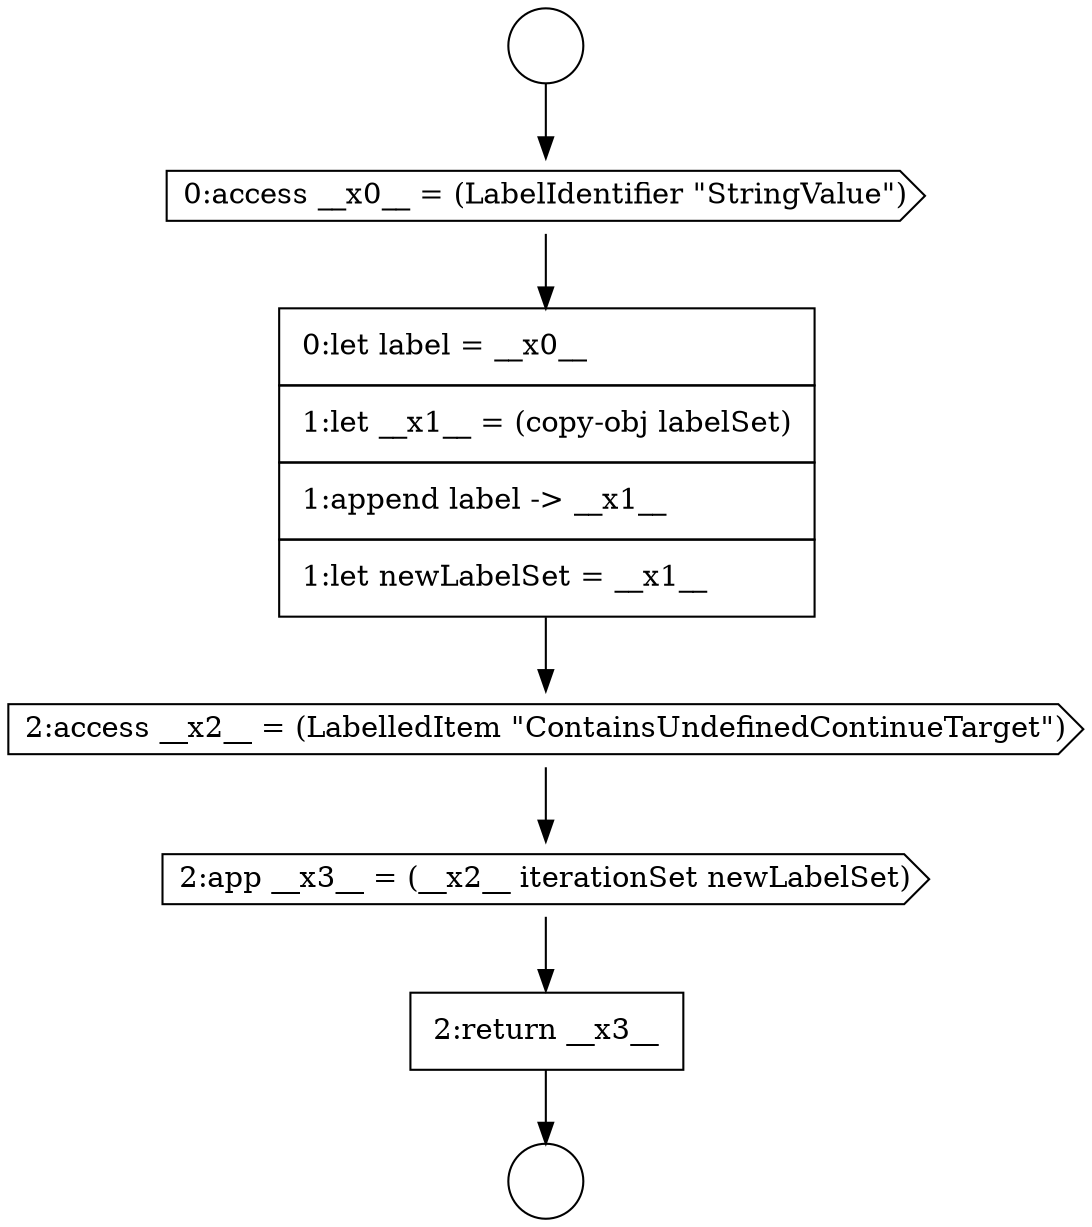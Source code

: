 digraph {
  node7396 [shape=circle label=" " color="black" fillcolor="white" style=filled]
  node7400 [shape=cds, label=<<font color="black">2:access __x2__ = (LabelledItem &quot;ContainsUndefinedContinueTarget&quot;)</font>> color="black" fillcolor="white" style=filled]
  node7401 [shape=cds, label=<<font color="black">2:app __x3__ = (__x2__ iterationSet newLabelSet)</font>> color="black" fillcolor="white" style=filled]
  node7397 [shape=circle label=" " color="black" fillcolor="white" style=filled]
  node7398 [shape=cds, label=<<font color="black">0:access __x0__ = (LabelIdentifier &quot;StringValue&quot;)</font>> color="black" fillcolor="white" style=filled]
  node7399 [shape=none, margin=0, label=<<font color="black">
    <table border="0" cellborder="1" cellspacing="0" cellpadding="10">
      <tr><td align="left">0:let label = __x0__</td></tr>
      <tr><td align="left">1:let __x1__ = (copy-obj labelSet)</td></tr>
      <tr><td align="left">1:append label -&gt; __x1__</td></tr>
      <tr><td align="left">1:let newLabelSet = __x1__</td></tr>
    </table>
  </font>> color="black" fillcolor="white" style=filled]
  node7402 [shape=none, margin=0, label=<<font color="black">
    <table border="0" cellborder="1" cellspacing="0" cellpadding="10">
      <tr><td align="left">2:return __x3__</td></tr>
    </table>
  </font>> color="black" fillcolor="white" style=filled]
  node7399 -> node7400 [ color="black"]
  node7400 -> node7401 [ color="black"]
  node7402 -> node7397 [ color="black"]
  node7396 -> node7398 [ color="black"]
  node7401 -> node7402 [ color="black"]
  node7398 -> node7399 [ color="black"]
}
